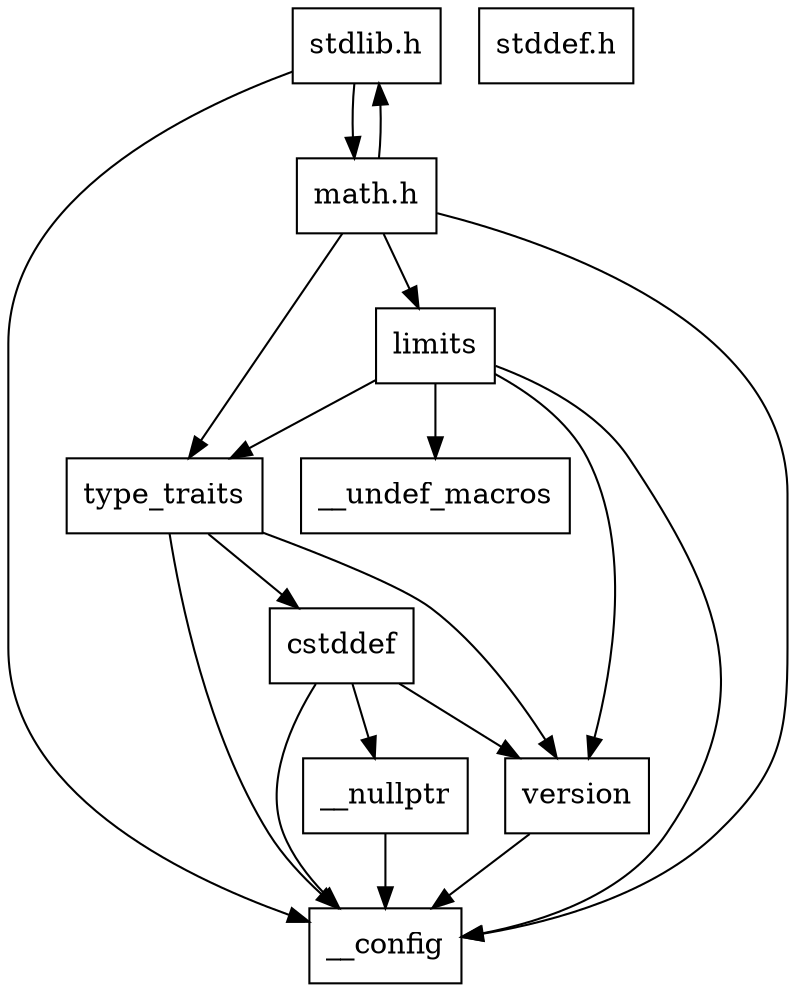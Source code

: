 digraph "dependencies" {
  header_1 [ shape="box", label="stdlib.h"];
  header_2 [ shape="box", label="__config"];
  header_13 [ shape="box", label="stddef.h"];
  header_45 [ shape="box", label="math.h"];
  header_57 [ shape="box", label="type_traits"];
  header_58 [ shape="box", label="cstddef"];
  header_59 [ shape="box", label="version"];
  header_61 [ shape="box", label="__nullptr"];
  header_62 [ shape="box", label="limits"];
  header_63 [ shape="box", label="__undef_macros"];
  header_45 -> header_2;
  header_45 -> header_1;
  header_45 -> header_57;
  header_45 -> header_62;
  header_61 -> header_2;
  header_62 -> header_2;
  header_62 -> header_57;
  header_62 -> header_63;
  header_62 -> header_59;
  header_57 -> header_2;
  header_57 -> header_58;
  header_57 -> header_59;
  header_1 -> header_2;
  header_1 -> header_45;
  header_59 -> header_2;
  header_58 -> header_2;
  header_58 -> header_59;
  header_58 -> header_61;
}